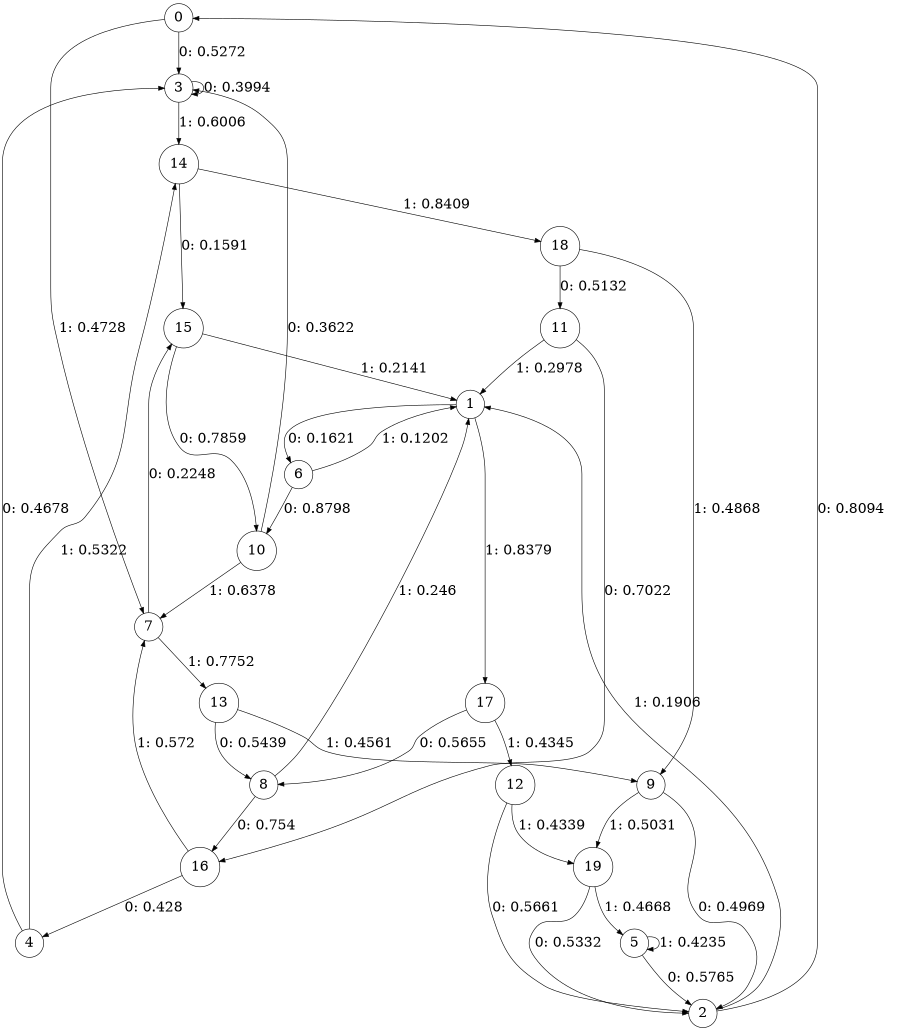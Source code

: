 digraph "ch6randomL7" {
size = "6,8.5";
ratio = "fill";
node [shape = circle];
node [fontsize = 24];
edge [fontsize = 24];
0 -> 3 [label = "0: 0.5272   "];
0 -> 7 [label = "1: 0.4728   "];
1 -> 6 [label = "0: 0.1621   "];
1 -> 17 [label = "1: 0.8379   "];
2 -> 0 [label = "0: 0.8094   "];
2 -> 1 [label = "1: 0.1906   "];
3 -> 3 [label = "0: 0.3994   "];
3 -> 14 [label = "1: 0.6006   "];
4 -> 3 [label = "0: 0.4678   "];
4 -> 14 [label = "1: 0.5322   "];
5 -> 2 [label = "0: 0.5765   "];
5 -> 5 [label = "1: 0.4235   "];
6 -> 10 [label = "0: 0.8798   "];
6 -> 1 [label = "1: 0.1202   "];
7 -> 15 [label = "0: 0.2248   "];
7 -> 13 [label = "1: 0.7752   "];
8 -> 16 [label = "0: 0.754    "];
8 -> 1 [label = "1: 0.246    "];
9 -> 2 [label = "0: 0.4969   "];
9 -> 19 [label = "1: 0.5031   "];
10 -> 3 [label = "0: 0.3622   "];
10 -> 7 [label = "1: 0.6378   "];
11 -> 16 [label = "0: 0.7022   "];
11 -> 1 [label = "1: 0.2978   "];
12 -> 2 [label = "0: 0.5661   "];
12 -> 19 [label = "1: 0.4339   "];
13 -> 8 [label = "0: 0.5439   "];
13 -> 9 [label = "1: 0.4561   "];
14 -> 15 [label = "0: 0.1591   "];
14 -> 18 [label = "1: 0.8409   "];
15 -> 10 [label = "0: 0.7859   "];
15 -> 1 [label = "1: 0.2141   "];
16 -> 4 [label = "0: 0.428    "];
16 -> 7 [label = "1: 0.572    "];
17 -> 8 [label = "0: 0.5655   "];
17 -> 12 [label = "1: 0.4345   "];
18 -> 11 [label = "0: 0.5132   "];
18 -> 9 [label = "1: 0.4868   "];
19 -> 2 [label = "0: 0.5332   "];
19 -> 5 [label = "1: 0.4668   "];
}
